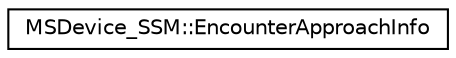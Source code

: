 digraph "Graphical Class Hierarchy"
{
  edge [fontname="Helvetica",fontsize="10",labelfontname="Helvetica",labelfontsize="10"];
  node [fontname="Helvetica",fontsize="10",shape=record];
  rankdir="LR";
  Node0 [label="MSDevice_SSM::EncounterApproachInfo",height=0.2,width=0.4,color="black", fillcolor="white", style="filled",URL="$d5/da3/struct_m_s_device___s_s_m_1_1_encounter_approach_info.html",tooltip="Structure to collect some info on the encounter needed during ssm calculation by various functions..."];
}
